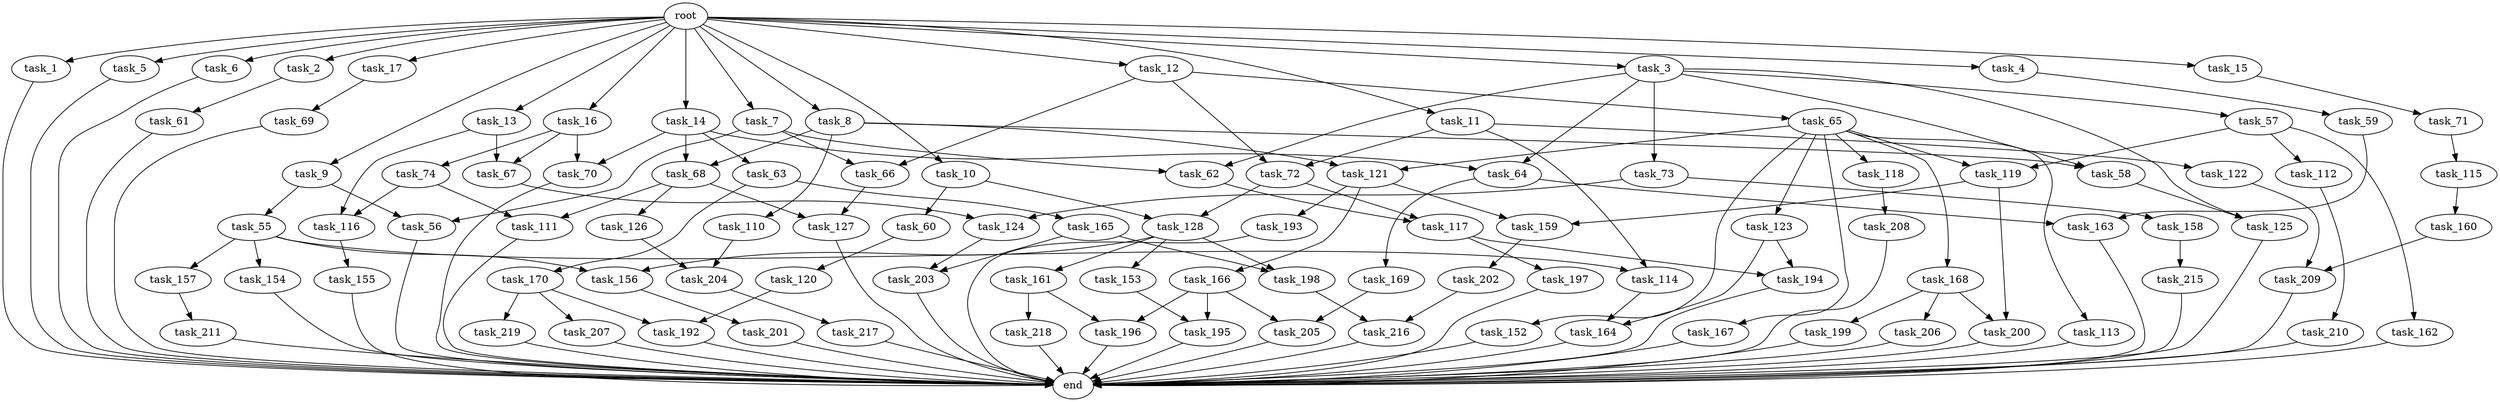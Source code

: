 digraph G {
  root [size="0.000000"];
  task_1 [size="10.240000"];
  task_2 [size="10.240000"];
  task_3 [size="10.240000"];
  task_4 [size="10.240000"];
  task_5 [size="10.240000"];
  task_6 [size="10.240000"];
  task_7 [size="10.240000"];
  task_8 [size="10.240000"];
  task_9 [size="10.240000"];
  task_10 [size="10.240000"];
  task_11 [size="10.240000"];
  task_12 [size="10.240000"];
  task_13 [size="10.240000"];
  task_14 [size="10.240000"];
  task_15 [size="10.240000"];
  task_16 [size="10.240000"];
  task_17 [size="10.240000"];
  task_55 [size="1374389534.720000"];
  task_56 [size="4466765987.840000"];
  task_57 [size="5497558138.880000"];
  task_58 [size="10995116277.760000"];
  task_59 [size="773094113.280000"];
  task_60 [size="773094113.280000"];
  task_61 [size="4209067950.080000"];
  task_62 [size="8589934592.000000"];
  task_63 [size="5497558138.880000"];
  task_64 [size="10995116277.760000"];
  task_65 [size="4209067950.080000"];
  task_66 [size="7301444403.200000"];
  task_67 [size="7301444403.200000"];
  task_68 [size="10995116277.760000"];
  task_69 [size="1374389534.720000"];
  task_70 [size="5841155522.560000"];
  task_71 [size="773094113.280000"];
  task_72 [size="8418135900.160000"];
  task_73 [size="5497558138.880000"];
  task_74 [size="343597383.680000"];
  task_110 [size="5497558138.880000"];
  task_111 [size="8332236554.240000"];
  task_112 [size="343597383.680000"];
  task_113 [size="1374389534.720000"];
  task_114 [size="4982162063.360000"];
  task_115 [size="3092376453.120000"];
  task_116 [size="13915694039.040001"];
  task_117 [size="14087492730.880001"];
  task_118 [size="1374389534.720000"];
  task_119 [size="1717986918.400000"];
  task_120 [size="4209067950.080000"];
  task_121 [size="6871947673.600000"];
  task_122 [size="4209067950.080000"];
  task_123 [size="1374389534.720000"];
  task_124 [size="6184752906.240000"];
  task_125 [size="8589934592.000000"];
  task_126 [size="1374389534.720000"];
  task_127 [size="8332236554.240000"];
  task_128 [size="9363028705.280001"];
  task_152 [size="1374389534.720000"];
  task_153 [size="4209067950.080000"];
  task_154 [size="773094113.280000"];
  task_155 [size="4209067950.080000"];
  task_156 [size="4982162063.360000"];
  task_157 [size="773094113.280000"];
  task_158 [size="3092376453.120000"];
  task_159 [size="4982162063.360000"];
  task_160 [size="773094113.280000"];
  task_161 [size="4209067950.080000"];
  task_162 [size="343597383.680000"];
  task_163 [size="11682311045.120001"];
  task_164 [size="5239860101.120000"];
  task_165 [size="2147483648.000000"];
  task_166 [size="773094113.280000"];
  task_167 [size="1374389534.720000"];
  task_168 [size="1374389534.720000"];
  task_169 [size="8589934592.000000"];
  task_170 [size="2147483648.000000"];
  task_192 [size="5841155522.560000"];
  task_193 [size="773094113.280000"];
  task_194 [size="2491081031.680000"];
  task_195 [size="8332236554.240000"];
  task_196 [size="4466765987.840000"];
  task_197 [size="343597383.680000"];
  task_198 [size="4552665333.760000"];
  task_199 [size="343597383.680000"];
  task_200 [size="4552665333.760000"];
  task_201 [size="8589934592.000000"];
  task_202 [size="5497558138.880000"];
  task_203 [size="7301444403.200000"];
  task_204 [size="5583457484.800000"];
  task_205 [size="4466765987.840000"];
  task_206 [size="343597383.680000"];
  task_207 [size="343597383.680000"];
  task_208 [size="6957847019.520000"];
  task_209 [size="10737418240.000000"];
  task_210 [size="3092376453.120000"];
  task_211 [size="1374389534.720000"];
  task_215 [size="3092376453.120000"];
  task_216 [size="9706626088.960001"];
  task_217 [size="343597383.680000"];
  task_218 [size="3092376453.120000"];
  task_219 [size="343597383.680000"];
  end [size="0.000000"];

  root -> task_1 [size="1.000000"];
  root -> task_2 [size="1.000000"];
  root -> task_3 [size="1.000000"];
  root -> task_4 [size="1.000000"];
  root -> task_5 [size="1.000000"];
  root -> task_6 [size="1.000000"];
  root -> task_7 [size="1.000000"];
  root -> task_8 [size="1.000000"];
  root -> task_9 [size="1.000000"];
  root -> task_10 [size="1.000000"];
  root -> task_11 [size="1.000000"];
  root -> task_12 [size="1.000000"];
  root -> task_13 [size="1.000000"];
  root -> task_14 [size="1.000000"];
  root -> task_15 [size="1.000000"];
  root -> task_16 [size="1.000000"];
  root -> task_17 [size="1.000000"];
  task_1 -> end [size="1.000000"];
  task_2 -> task_61 [size="411041792.000000"];
  task_3 -> task_57 [size="536870912.000000"];
  task_3 -> task_58 [size="536870912.000000"];
  task_3 -> task_62 [size="536870912.000000"];
  task_3 -> task_64 [size="536870912.000000"];
  task_3 -> task_73 [size="536870912.000000"];
  task_3 -> task_125 [size="536870912.000000"];
  task_4 -> task_59 [size="75497472.000000"];
  task_5 -> end [size="1.000000"];
  task_6 -> end [size="1.000000"];
  task_7 -> task_56 [size="301989888.000000"];
  task_7 -> task_62 [size="301989888.000000"];
  task_7 -> task_66 [size="301989888.000000"];
  task_8 -> task_58 [size="536870912.000000"];
  task_8 -> task_68 [size="536870912.000000"];
  task_8 -> task_110 [size="536870912.000000"];
  task_8 -> task_121 [size="536870912.000000"];
  task_9 -> task_55 [size="134217728.000000"];
  task_9 -> task_56 [size="134217728.000000"];
  task_10 -> task_60 [size="75497472.000000"];
  task_10 -> task_128 [size="75497472.000000"];
  task_11 -> task_72 [size="411041792.000000"];
  task_11 -> task_114 [size="411041792.000000"];
  task_11 -> task_122 [size="411041792.000000"];
  task_12 -> task_65 [size="411041792.000000"];
  task_12 -> task_66 [size="411041792.000000"];
  task_12 -> task_72 [size="411041792.000000"];
  task_13 -> task_67 [size="679477248.000000"];
  task_13 -> task_116 [size="679477248.000000"];
  task_14 -> task_63 [size="536870912.000000"];
  task_14 -> task_64 [size="536870912.000000"];
  task_14 -> task_68 [size="536870912.000000"];
  task_14 -> task_70 [size="536870912.000000"];
  task_15 -> task_71 [size="75497472.000000"];
  task_16 -> task_67 [size="33554432.000000"];
  task_16 -> task_70 [size="33554432.000000"];
  task_16 -> task_74 [size="33554432.000000"];
  task_17 -> task_69 [size="134217728.000000"];
  task_55 -> task_114 [size="75497472.000000"];
  task_55 -> task_154 [size="75497472.000000"];
  task_55 -> task_156 [size="75497472.000000"];
  task_55 -> task_157 [size="75497472.000000"];
  task_56 -> end [size="1.000000"];
  task_57 -> task_112 [size="33554432.000000"];
  task_57 -> task_119 [size="33554432.000000"];
  task_57 -> task_162 [size="33554432.000000"];
  task_58 -> task_125 [size="301989888.000000"];
  task_59 -> task_163 [size="301989888.000000"];
  task_60 -> task_120 [size="411041792.000000"];
  task_61 -> end [size="1.000000"];
  task_62 -> task_117 [size="536870912.000000"];
  task_63 -> task_165 [size="209715200.000000"];
  task_63 -> task_170 [size="209715200.000000"];
  task_64 -> task_163 [size="838860800.000000"];
  task_64 -> task_169 [size="838860800.000000"];
  task_65 -> task_113 [size="134217728.000000"];
  task_65 -> task_118 [size="134217728.000000"];
  task_65 -> task_119 [size="134217728.000000"];
  task_65 -> task_121 [size="134217728.000000"];
  task_65 -> task_123 [size="134217728.000000"];
  task_65 -> task_152 [size="134217728.000000"];
  task_65 -> task_167 [size="134217728.000000"];
  task_65 -> task_168 [size="134217728.000000"];
  task_66 -> task_127 [size="679477248.000000"];
  task_67 -> task_124 [size="301989888.000000"];
  task_68 -> task_111 [size="134217728.000000"];
  task_68 -> task_126 [size="134217728.000000"];
  task_68 -> task_127 [size="134217728.000000"];
  task_69 -> end [size="1.000000"];
  task_70 -> end [size="1.000000"];
  task_71 -> task_115 [size="301989888.000000"];
  task_72 -> task_117 [size="838860800.000000"];
  task_72 -> task_128 [size="838860800.000000"];
  task_73 -> task_124 [size="301989888.000000"];
  task_73 -> task_158 [size="301989888.000000"];
  task_74 -> task_111 [size="679477248.000000"];
  task_74 -> task_116 [size="679477248.000000"];
  task_110 -> task_204 [size="134217728.000000"];
  task_111 -> end [size="1.000000"];
  task_112 -> task_210 [size="301989888.000000"];
  task_113 -> end [size="1.000000"];
  task_114 -> task_164 [size="301989888.000000"];
  task_115 -> task_160 [size="75497472.000000"];
  task_116 -> task_155 [size="411041792.000000"];
  task_117 -> task_194 [size="33554432.000000"];
  task_117 -> task_197 [size="33554432.000000"];
  task_118 -> task_208 [size="679477248.000000"];
  task_119 -> task_159 [size="411041792.000000"];
  task_119 -> task_200 [size="411041792.000000"];
  task_120 -> task_192 [size="536870912.000000"];
  task_121 -> task_159 [size="75497472.000000"];
  task_121 -> task_166 [size="75497472.000000"];
  task_121 -> task_193 [size="75497472.000000"];
  task_122 -> task_209 [size="209715200.000000"];
  task_123 -> task_164 [size="209715200.000000"];
  task_123 -> task_194 [size="209715200.000000"];
  task_124 -> task_203 [size="679477248.000000"];
  task_125 -> end [size="1.000000"];
  task_126 -> task_204 [size="411041792.000000"];
  task_127 -> end [size="1.000000"];
  task_128 -> task_153 [size="411041792.000000"];
  task_128 -> task_156 [size="411041792.000000"];
  task_128 -> task_161 [size="411041792.000000"];
  task_128 -> task_198 [size="411041792.000000"];
  task_152 -> end [size="1.000000"];
  task_153 -> task_195 [size="679477248.000000"];
  task_154 -> end [size="1.000000"];
  task_155 -> end [size="1.000000"];
  task_156 -> task_201 [size="838860800.000000"];
  task_157 -> task_211 [size="134217728.000000"];
  task_158 -> task_215 [size="301989888.000000"];
  task_159 -> task_202 [size="536870912.000000"];
  task_160 -> task_209 [size="838860800.000000"];
  task_161 -> task_196 [size="301989888.000000"];
  task_161 -> task_218 [size="301989888.000000"];
  task_162 -> end [size="1.000000"];
  task_163 -> end [size="1.000000"];
  task_164 -> end [size="1.000000"];
  task_165 -> task_198 [size="33554432.000000"];
  task_165 -> task_203 [size="33554432.000000"];
  task_166 -> task_195 [size="134217728.000000"];
  task_166 -> task_196 [size="134217728.000000"];
  task_166 -> task_205 [size="134217728.000000"];
  task_167 -> end [size="1.000000"];
  task_168 -> task_199 [size="33554432.000000"];
  task_168 -> task_200 [size="33554432.000000"];
  task_168 -> task_206 [size="33554432.000000"];
  task_169 -> task_205 [size="301989888.000000"];
  task_170 -> task_192 [size="33554432.000000"];
  task_170 -> task_207 [size="33554432.000000"];
  task_170 -> task_219 [size="33554432.000000"];
  task_192 -> end [size="1.000000"];
  task_193 -> end [size="1.000000"];
  task_194 -> end [size="1.000000"];
  task_195 -> end [size="1.000000"];
  task_196 -> end [size="1.000000"];
  task_197 -> end [size="1.000000"];
  task_198 -> task_216 [size="411041792.000000"];
  task_199 -> end [size="1.000000"];
  task_200 -> end [size="1.000000"];
  task_201 -> end [size="1.000000"];
  task_202 -> task_216 [size="536870912.000000"];
  task_203 -> end [size="1.000000"];
  task_204 -> task_217 [size="33554432.000000"];
  task_205 -> end [size="1.000000"];
  task_206 -> end [size="1.000000"];
  task_207 -> end [size="1.000000"];
  task_208 -> end [size="1.000000"];
  task_209 -> end [size="1.000000"];
  task_210 -> end [size="1.000000"];
  task_211 -> end [size="1.000000"];
  task_215 -> end [size="1.000000"];
  task_216 -> end [size="1.000000"];
  task_217 -> end [size="1.000000"];
  task_218 -> end [size="1.000000"];
  task_219 -> end [size="1.000000"];
}
